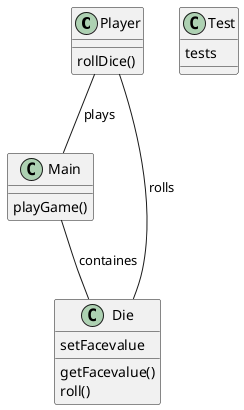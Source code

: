 @startuml
Player -- Main : plays
Main -- Die  : containes
Die -- Player : rolls
Test : tests


Player : rollDice()
Die : getFacevalue()
Die : roll()
Die : setFacevalue
Main : playGame()


@enduml